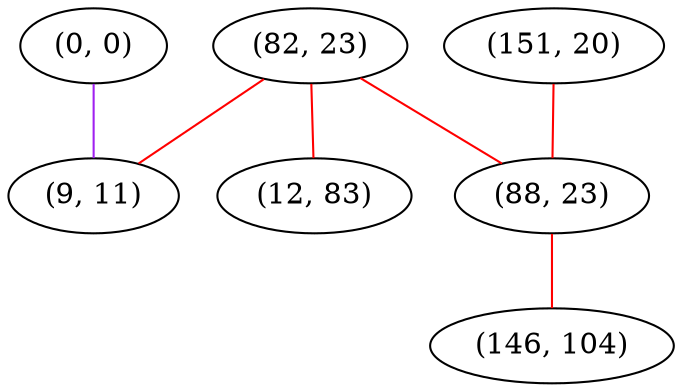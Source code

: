 graph "" {
"(82, 23)";
"(0, 0)";
"(12, 83)";
"(151, 20)";
"(9, 11)";
"(88, 23)";
"(146, 104)";
"(82, 23)" -- "(9, 11)"  [color=red, key=0, weight=1];
"(82, 23)" -- "(88, 23)"  [color=red, key=0, weight=1];
"(82, 23)" -- "(12, 83)"  [color=red, key=0, weight=1];
"(0, 0)" -- "(9, 11)"  [color=purple, key=0, weight=4];
"(151, 20)" -- "(88, 23)"  [color=red, key=0, weight=1];
"(88, 23)" -- "(146, 104)"  [color=red, key=0, weight=1];
}
